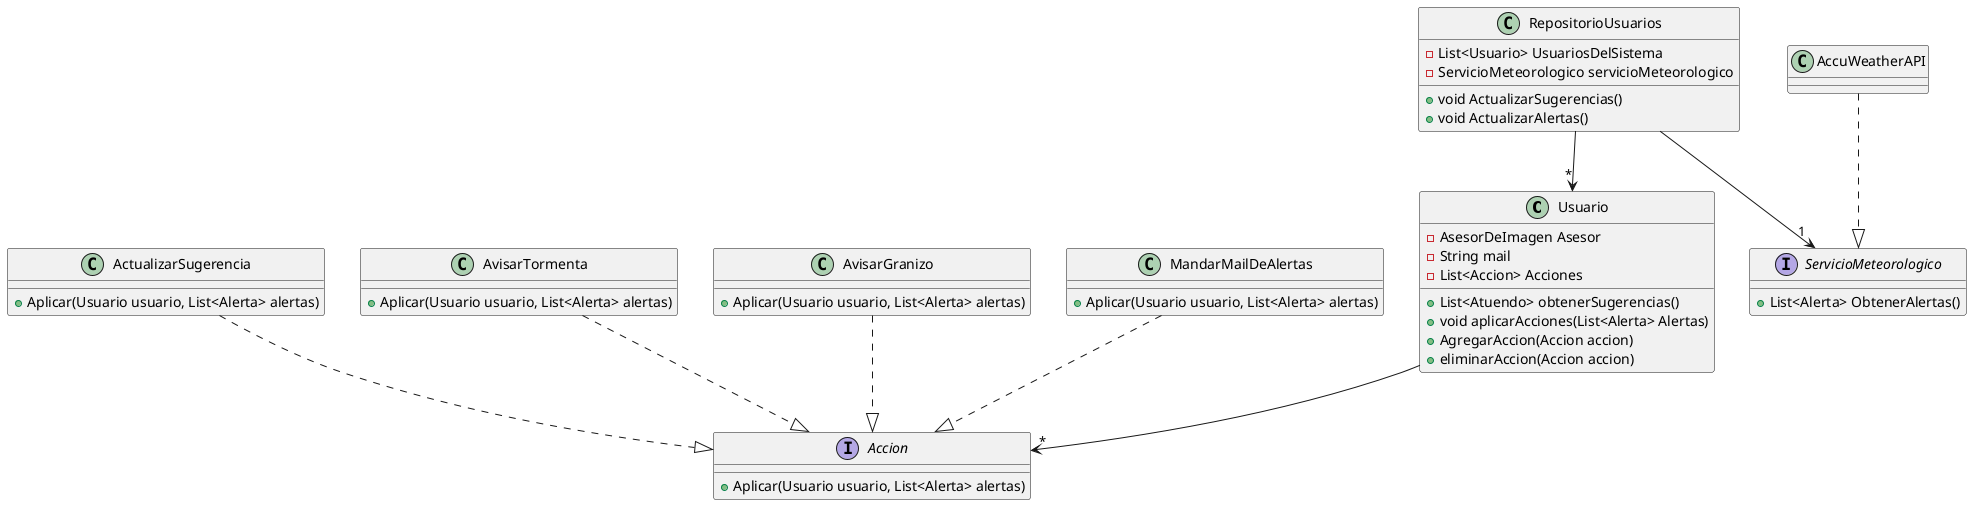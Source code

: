 @startuml
class Usuario {
	-AsesorDeImagen Asesor
    -String mail
    -List<Accion> Acciones

	+List<Atuendo> obtenerSugerencias()
	+void aplicarAcciones(List<Alerta> Alertas)
    +AgregarAccion(Accion accion)
    +eliminarAccion(Accion accion)
}

class RepositorioUsuarios {
    -List<Usuario> UsuariosDelSistema
    -ServicioMeteorologico servicioMeteorologico

	+void ActualizarSugerencias()
	+void ActualizarAlertas()
}

interface ServicioMeteorologico {
	+List<Alerta> ObtenerAlertas()
}

interface Accion {
	+Aplicar(Usuario usuario, List<Alerta> alertas)
}

class ActualizarSugerencia{
    +Aplicar(Usuario usuario, List<Alerta> alertas)
}

class AvisarTormenta{
    +Aplicar(Usuario usuario, List<Alerta> alertas)
}

class AvisarGranizo{
    +Aplicar(Usuario usuario, List<Alerta> alertas)
}

class MandarMailDeAlertas{
    +Aplicar(Usuario usuario, List<Alerta> alertas)
}

Usuario --> "*" Accion

RepositorioUsuarios --> "*" Usuario
RepositorioUsuarios --> "1" ServicioMeteorologico

AccuWeatherAPI ..|>  ServicioMeteorologico

ActualizarSugerencia ..|>  Accion
AvisarTormenta ..|>  Accion
AvisarGranizo ..|>  Accion
MandarMailDeAlertas ..|>  Accion

@enduml